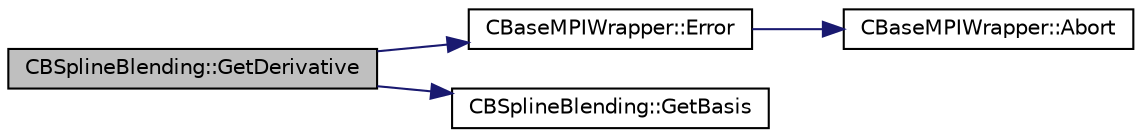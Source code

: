 digraph "CBSplineBlending::GetDerivative"
{
 // LATEX_PDF_SIZE
  edge [fontname="Helvetica",fontsize="10",labelfontname="Helvetica",labelfontsize="10"];
  node [fontname="Helvetica",fontsize="10",shape=record];
  rankdir="LR";
  Node1 [label="CBSplineBlending::GetDerivative",height=0.2,width=0.4,color="black", fillcolor="grey75", style="filled", fontcolor="black",tooltip="Returns the value of the derivative of the i-th basis function."];
  Node1 -> Node2 [color="midnightblue",fontsize="10",style="solid",fontname="Helvetica"];
  Node2 [label="CBaseMPIWrapper::Error",height=0.2,width=0.4,color="black", fillcolor="white", style="filled",URL="$classCBaseMPIWrapper.html#a04457c47629bda56704e6a8804833eeb",tooltip=" "];
  Node2 -> Node3 [color="midnightblue",fontsize="10",style="solid",fontname="Helvetica"];
  Node3 [label="CBaseMPIWrapper::Abort",height=0.2,width=0.4,color="black", fillcolor="white", style="filled",URL="$classCBaseMPIWrapper.html#af7297d861dca86b45cf561b6ab642e8f",tooltip=" "];
  Node1 -> Node4 [color="midnightblue",fontsize="10",style="solid",fontname="Helvetica"];
  Node4 [label="CBSplineBlending::GetBasis",height=0.2,width=0.4,color="black", fillcolor="white", style="filled",URL="$classCBSplineBlending.html#a02d2b395c9a6b3e11a57cfca6700df0d",tooltip="Returns the value of the i-th basis function and stores the values of the i+p basis functions in the ..."];
}
